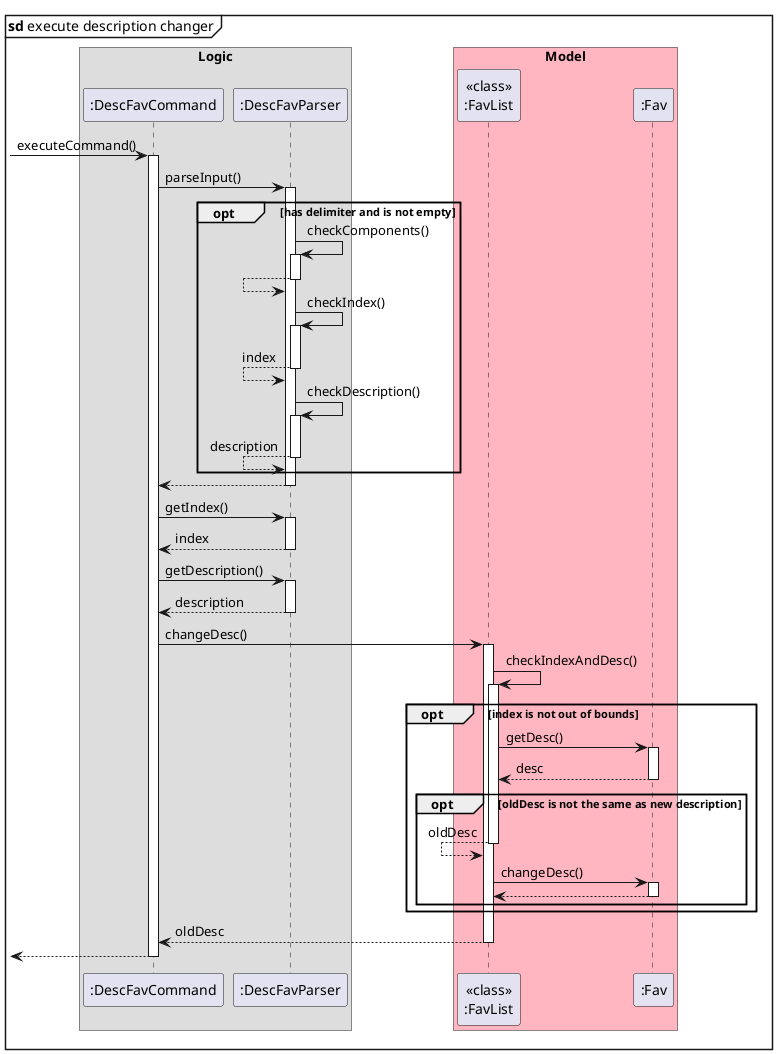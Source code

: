 @startuml
mainframe **sd** execute description changer
skinparam BoxPadding 50
box Logic
[->":DescFavCommand":executeCommand()
activate ":DescFavCommand"
":DescFavCommand" -> ":DescFavParser": parseInput()
activate ":DescFavParser"
opt has delimiter and is not empty
":DescFavParser" -> ":DescFavParser":checkComponents()
activate ":DescFavParser"
":DescFavParser" <-- ":DescFavParser"
deactivate ":DescFavParser"
":DescFavParser" -> ":DescFavParser":checkIndex()
activate ":DescFavParser"
":DescFavParser" <-- ":DescFavParser": index
deactivate ":DescFavParser"
":DescFavParser" -> ":DescFavParser":checkDescription()
activate ":DescFavParser"
":DescFavParser" <-- ":DescFavParser": description
deactivate ":DescFavParser"
end

":DescFavCommand" <-- ":DescFavParser":
deactivate ":DescFavParser"

":DescFavCommand" -> ":DescFavParser": getIndex()
activate ":DescFavParser"
":DescFavCommand" <-- ":DescFavParser": index
deactivate ":DescFavParser"

":DescFavCommand" -> ":DescFavParser": getDescription()
activate ":DescFavParser"
":DescFavCommand" <-- ":DescFavParser": description
deactivate ":DescFavParser"
end box

box Model#lightPink
":DescFavCommand" -> "<<class>>\n:FavList": changeDesc()
activate "<<class>>\n:FavList"

"<<class>>\n:FavList" -> "<<class>>\n:FavList" : checkIndexAndDesc()
activate "<<class>>\n:FavList"
opt index is not out of bounds
"<<class>>\n:FavList" -> ":Fav" : getDesc()
activate ":Fav"
"<<class>>\n:FavList" <-- ":Fav" : desc
deactivate ":Fav"
opt oldDesc is not the same as new description
"<<class>>\n:FavList" <-- "<<class>>\n:FavList" : oldDesc
deactivate "<<class>>\n:FavList"

"<<class>>\n:FavList" -> ":Fav" : changeDesc()
activate ":Fav"
"<<class>>\n:FavList" <-- ":Fav"
deactivate ":Fav"
end
end

":DescFavCommand" <-- "<<class>>\n:FavList": oldDesc
deactivate "<<class>>\n:FavList"
end box
[<--":DescFavCommand"
deactivate ":DescFavCommand"
@enduml